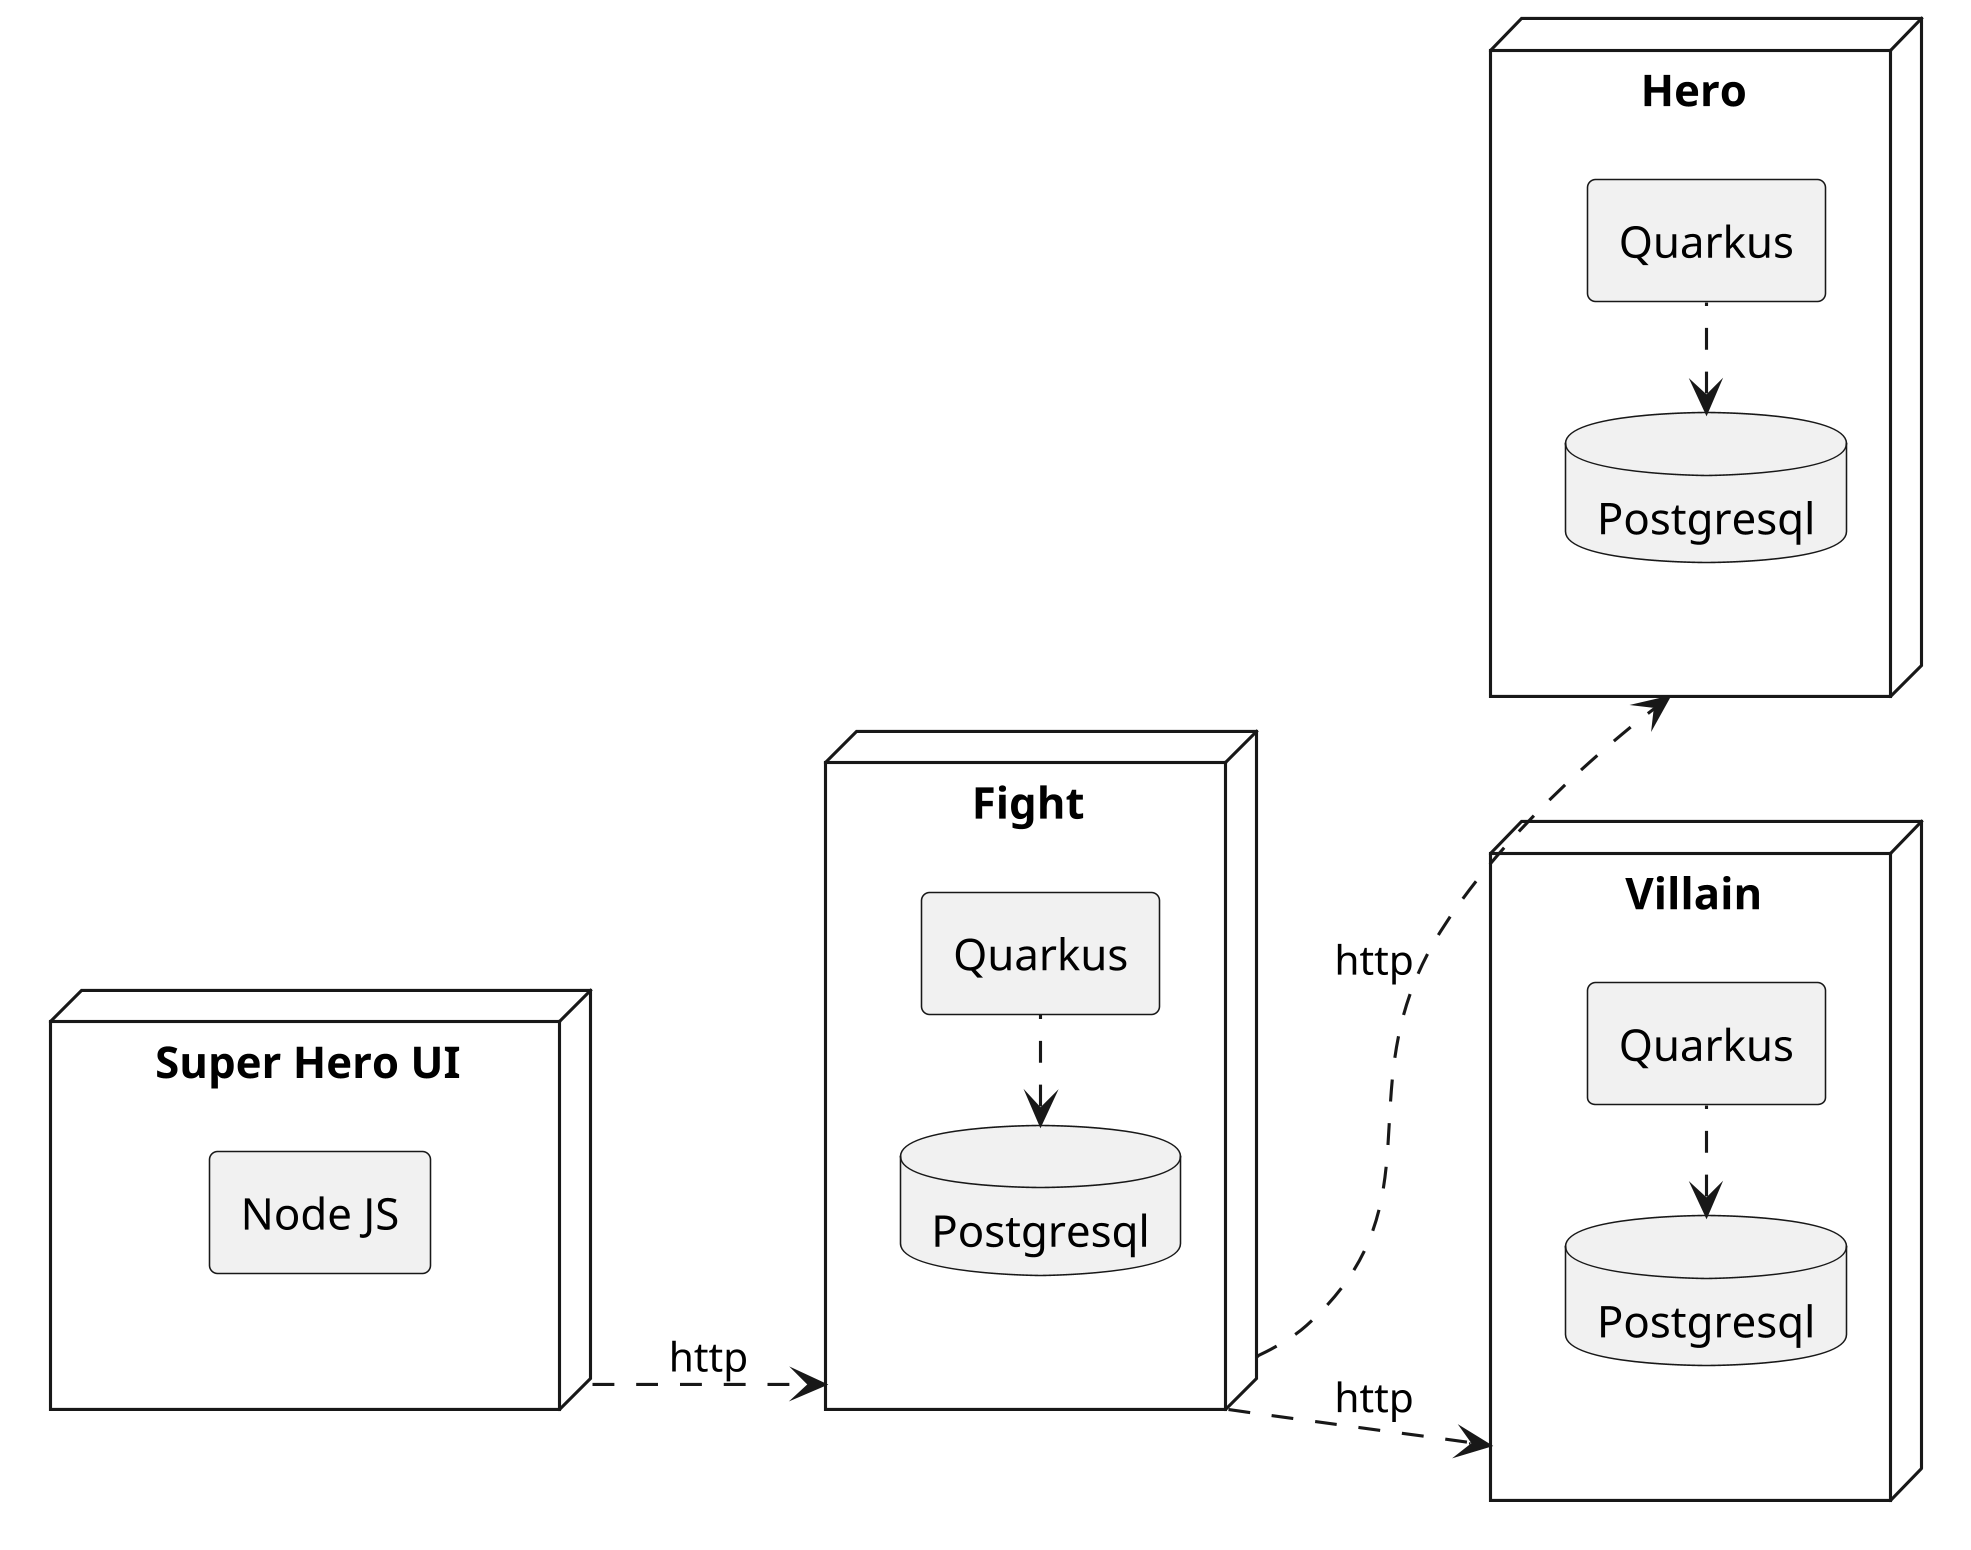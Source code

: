 @startuml
skinparam dpi 300
allow_mixing

left to right direction

node "Super Hero UI" as ui {
    agent "Node JS" as uiNodejs
}

node "Hero" as hero {
    agent "Quarkus" as heroQuarkus
    database "Postgresql" as heroPostgresql
    heroQuarkus .up> heroPostgresql
}

node "Villain" as villain {
    agent "Quarkus" as villainQuarkus
    database "Postgresql" as villainPostgresql
    villainQuarkus .up> villainPostgresql
}

node "Fight" as fight {
    agent "Quarkus" as fightQuarkus
    database "Postgresql" as fightPostgresql
    fightQuarkus .up> fightPostgresql
}

ui ..> fight : http
fight ..> hero : http
fight ..> villain : http
@enduml
